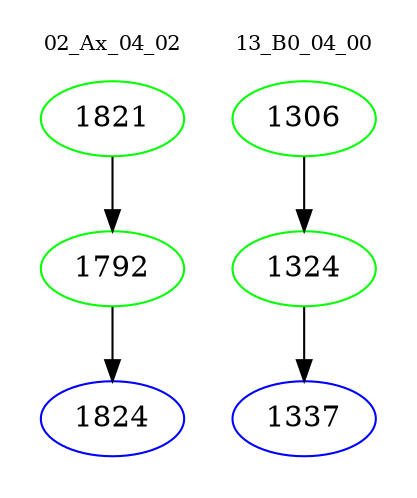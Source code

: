 digraph{
subgraph cluster_0 {
color = white
label = "02_Ax_04_02";
fontsize=10;
T0_1821 [label="1821", color="green"]
T0_1821 -> T0_1792 [color="black"]
T0_1792 [label="1792", color="green"]
T0_1792 -> T0_1824 [color="black"]
T0_1824 [label="1824", color="blue"]
}
subgraph cluster_1 {
color = white
label = "13_B0_04_00";
fontsize=10;
T1_1306 [label="1306", color="green"]
T1_1306 -> T1_1324 [color="black"]
T1_1324 [label="1324", color="green"]
T1_1324 -> T1_1337 [color="black"]
T1_1337 [label="1337", color="blue"]
}
}
